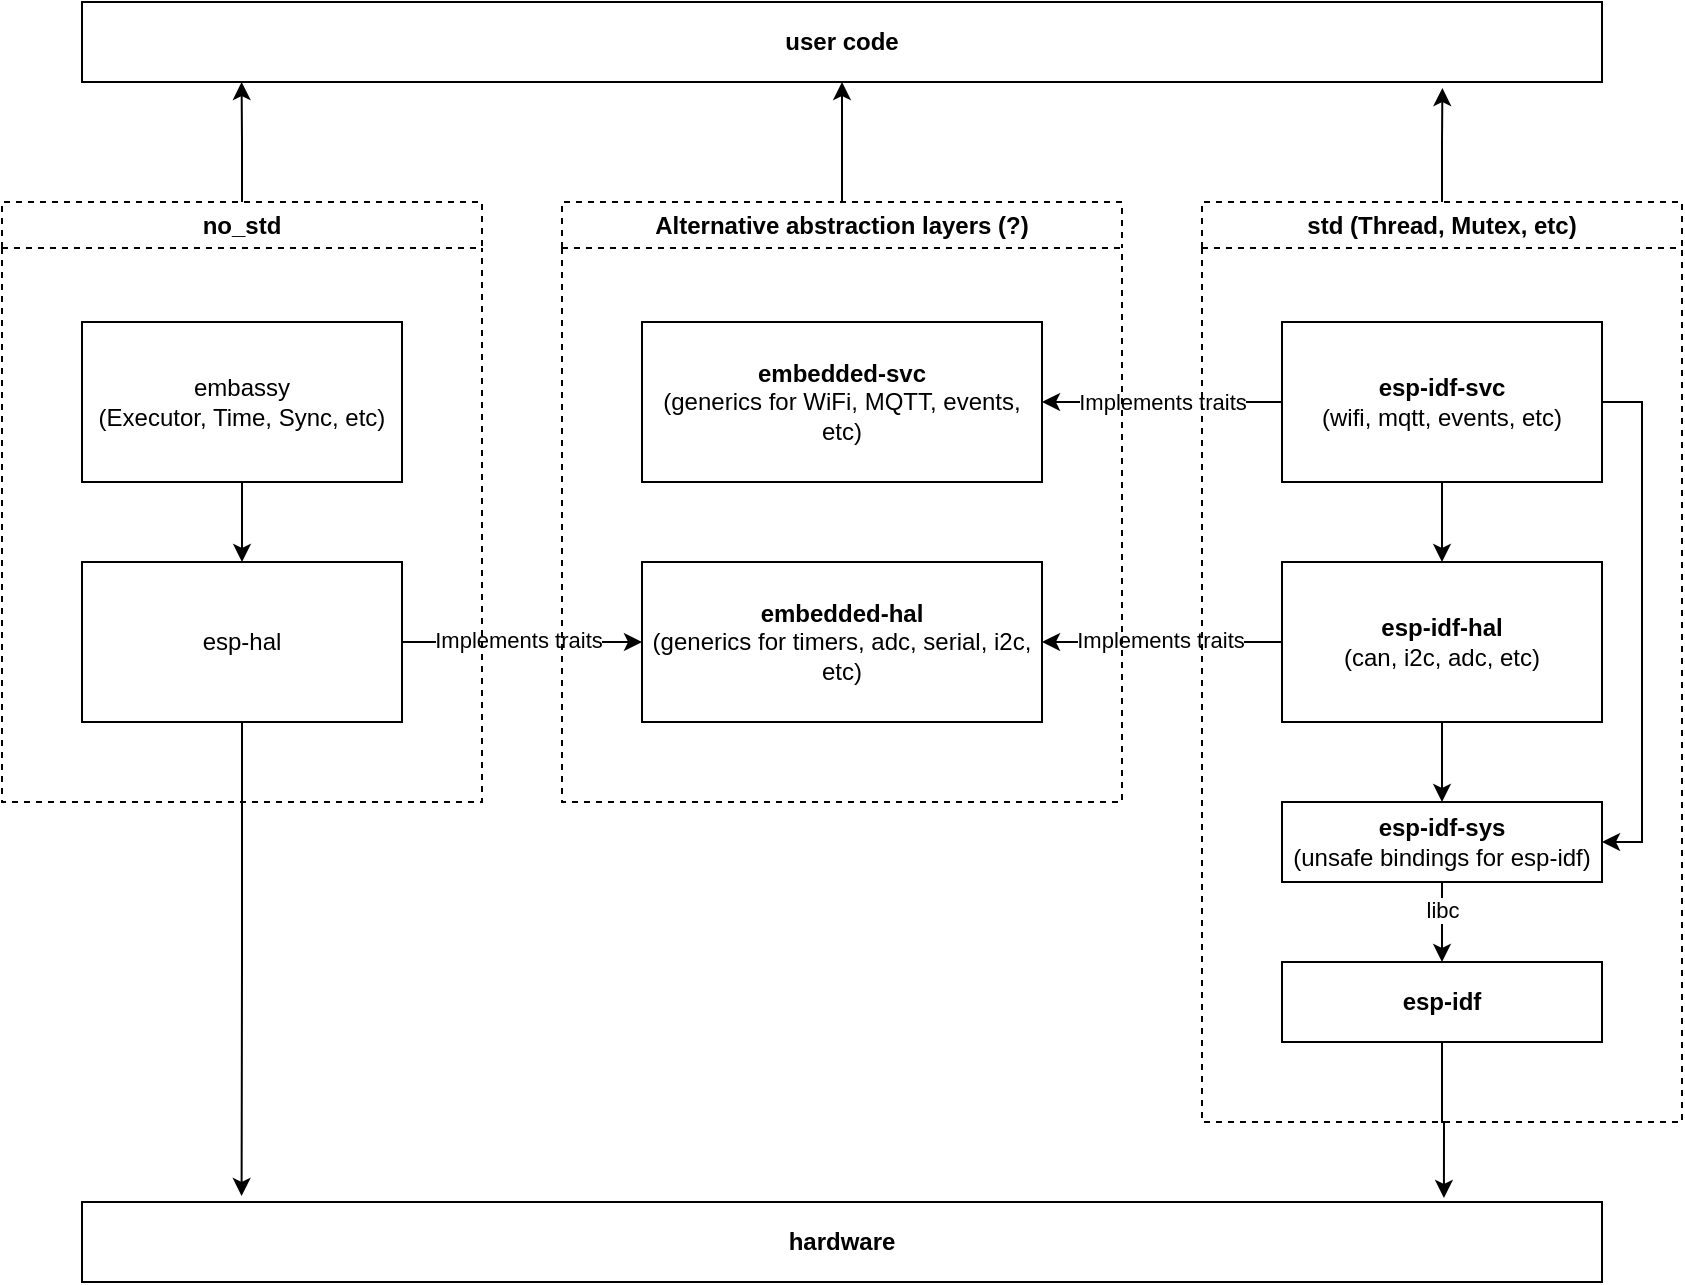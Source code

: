 <mxfile version="21.6.5" type="github">
  <diagram name="Page-1" id="BE7LMMyOL1zGE-bUNsX2">
    <mxGraphModel dx="1114" dy="594" grid="1" gridSize="10" guides="1" tooltips="1" connect="1" arrows="1" fold="1" page="1" pageScale="1" pageWidth="850" pageHeight="1100" math="0" shadow="0">
      <root>
        <mxCell id="0" />
        <mxCell id="1" parent="0" />
        <mxCell id="70zgzVlWEoCHP62ZSl0--28" style="edgeStyle=orthogonalEdgeStyle;rounded=0;orthogonalLoop=1;jettySize=auto;html=1;exitX=0.5;exitY=1;exitDx=0;exitDy=0;entryX=0.105;entryY=-0.075;entryDx=0;entryDy=0;entryPerimeter=0;" edge="1" parent="1" source="70zgzVlWEoCHP62ZSl0--1" target="70zgzVlWEoCHP62ZSl0--7">
          <mxGeometry relative="1" as="geometry" />
        </mxCell>
        <mxCell id="70zgzVlWEoCHP62ZSl0--33" style="edgeStyle=orthogonalEdgeStyle;rounded=0;orthogonalLoop=1;jettySize=auto;html=1;exitX=1;exitY=0.5;exitDx=0;exitDy=0;entryX=0;entryY=0.5;entryDx=0;entryDy=0;" edge="1" parent="1" source="70zgzVlWEoCHP62ZSl0--1" target="70zgzVlWEoCHP62ZSl0--17">
          <mxGeometry relative="1" as="geometry" />
        </mxCell>
        <mxCell id="70zgzVlWEoCHP62ZSl0--34" value="Implements traits" style="edgeLabel;html=1;align=center;verticalAlign=middle;resizable=0;points=[];" vertex="1" connectable="0" parent="70zgzVlWEoCHP62ZSl0--33">
          <mxGeometry x="-0.033" y="1" relative="1" as="geometry">
            <mxPoint as="offset" />
          </mxGeometry>
        </mxCell>
        <mxCell id="70zgzVlWEoCHP62ZSl0--1" value="esp-hal" style="rounded=0;whiteSpace=wrap;html=1;" vertex="1" parent="1">
          <mxGeometry x="40" y="320" width="160" height="80" as="geometry" />
        </mxCell>
        <mxCell id="70zgzVlWEoCHP62ZSl0--29" style="edgeStyle=orthogonalEdgeStyle;rounded=0;orthogonalLoop=1;jettySize=auto;html=1;exitX=0;exitY=0.5;exitDx=0;exitDy=0;entryX=1;entryY=0.5;entryDx=0;entryDy=0;" edge="1" parent="1" source="70zgzVlWEoCHP62ZSl0--2" target="70zgzVlWEoCHP62ZSl0--17">
          <mxGeometry relative="1" as="geometry" />
        </mxCell>
        <mxCell id="70zgzVlWEoCHP62ZSl0--32" value="Implements traits" style="edgeLabel;html=1;align=center;verticalAlign=middle;resizable=0;points=[];" vertex="1" connectable="0" parent="70zgzVlWEoCHP62ZSl0--29">
          <mxGeometry x="0.017" y="-1" relative="1" as="geometry">
            <mxPoint as="offset" />
          </mxGeometry>
        </mxCell>
        <mxCell id="70zgzVlWEoCHP62ZSl0--27" style="edgeStyle=orthogonalEdgeStyle;rounded=0;orthogonalLoop=1;jettySize=auto;html=1;exitX=0.5;exitY=1;exitDx=0;exitDy=0;entryX=0.896;entryY=-0.05;entryDx=0;entryDy=0;entryPerimeter=0;" edge="1" parent="1" source="70zgzVlWEoCHP62ZSl0--5" target="70zgzVlWEoCHP62ZSl0--7">
          <mxGeometry relative="1" as="geometry" />
        </mxCell>
        <mxCell id="70zgzVlWEoCHP62ZSl0--7" value="&lt;b&gt;hardware&lt;/b&gt;" style="whiteSpace=wrap;html=1;rounded=0;" vertex="1" parent="1">
          <mxGeometry x="40" y="640" width="760" height="40" as="geometry" />
        </mxCell>
        <mxCell id="70zgzVlWEoCHP62ZSl0--11" style="edgeStyle=orthogonalEdgeStyle;rounded=0;orthogonalLoop=1;jettySize=auto;html=1;exitX=0.5;exitY=1;exitDx=0;exitDy=0;entryX=0.5;entryY=0;entryDx=0;entryDy=0;" edge="1" parent="1" source="70zgzVlWEoCHP62ZSl0--10" target="70zgzVlWEoCHP62ZSl0--1">
          <mxGeometry relative="1" as="geometry" />
        </mxCell>
        <mxCell id="70zgzVlWEoCHP62ZSl0--10" value="embassy&lt;br&gt;(Executor, Time, Sync, etc)" style="whiteSpace=wrap;html=1;" vertex="1" parent="1">
          <mxGeometry x="40" y="200" width="160" height="80" as="geometry" />
        </mxCell>
        <mxCell id="70zgzVlWEoCHP62ZSl0--17" value="&lt;b&gt;embedded-hal&lt;/b&gt;&lt;br&gt;(generics for timers, adc, serial, i2c, etc)" style="whiteSpace=wrap;html=1;rounded=0;" vertex="1" parent="1">
          <mxGeometry x="320" y="320" width="200" height="80" as="geometry" />
        </mxCell>
        <mxCell id="70zgzVlWEoCHP62ZSl0--19" value="&lt;b&gt;embedded-svc&lt;/b&gt;&lt;br&gt;(generics for WiFi, MQTT, events, etc)" style="whiteSpace=wrap;html=1;" vertex="1" parent="1">
          <mxGeometry x="320" y="200" width="200" height="80" as="geometry" />
        </mxCell>
        <mxCell id="70zgzVlWEoCHP62ZSl0--30" style="edgeStyle=orthogonalEdgeStyle;rounded=0;orthogonalLoop=1;jettySize=auto;html=1;exitX=0;exitY=0.5;exitDx=0;exitDy=0;entryX=1;entryY=0.5;entryDx=0;entryDy=0;" edge="1" parent="1" source="70zgzVlWEoCHP62ZSl0--20" target="70zgzVlWEoCHP62ZSl0--19">
          <mxGeometry relative="1" as="geometry" />
        </mxCell>
        <mxCell id="70zgzVlWEoCHP62ZSl0--37" value="Implements traits" style="edgeLabel;html=1;align=center;verticalAlign=middle;resizable=0;points=[];" vertex="1" connectable="0" parent="70zgzVlWEoCHP62ZSl0--30">
          <mxGeometry relative="1" as="geometry">
            <mxPoint as="offset" />
          </mxGeometry>
        </mxCell>
        <mxCell id="70zgzVlWEoCHP62ZSl0--38" value="&lt;b&gt;user code&lt;/b&gt;" style="whiteSpace=wrap;html=1;" vertex="1" parent="1">
          <mxGeometry x="40" y="40" width="760" height="40" as="geometry" />
        </mxCell>
        <mxCell id="70zgzVlWEoCHP62ZSl0--50" style="edgeStyle=orthogonalEdgeStyle;rounded=0;orthogonalLoop=1;jettySize=auto;html=1;exitX=0.5;exitY=0;exitDx=0;exitDy=0;entryX=0.5;entryY=1;entryDx=0;entryDy=0;" edge="1" parent="1" source="70zgzVlWEoCHP62ZSl0--49" target="70zgzVlWEoCHP62ZSl0--38">
          <mxGeometry relative="1" as="geometry" />
        </mxCell>
        <mxCell id="70zgzVlWEoCHP62ZSl0--49" value="Alternative abstraction layers (?)" style="swimlane;whiteSpace=wrap;html=1;dashed=1;" vertex="1" parent="1">
          <mxGeometry x="280" y="140" width="280" height="300" as="geometry" />
        </mxCell>
        <mxCell id="70zgzVlWEoCHP62ZSl0--52" style="edgeStyle=orthogonalEdgeStyle;rounded=0;orthogonalLoop=1;jettySize=auto;html=1;exitX=0.5;exitY=0;exitDx=0;exitDy=0;entryX=0.105;entryY=1;entryDx=0;entryDy=0;entryPerimeter=0;" edge="1" parent="1" source="70zgzVlWEoCHP62ZSl0--51" target="70zgzVlWEoCHP62ZSl0--38">
          <mxGeometry relative="1" as="geometry" />
        </mxCell>
        <mxCell id="70zgzVlWEoCHP62ZSl0--51" value="no_std" style="swimlane;whiteSpace=wrap;html=1;dashed=1;" vertex="1" parent="1">
          <mxGeometry y="140" width="240" height="300" as="geometry" />
        </mxCell>
        <mxCell id="70zgzVlWEoCHP62ZSl0--54" style="edgeStyle=orthogonalEdgeStyle;rounded=0;orthogonalLoop=1;jettySize=auto;html=1;exitX=0.5;exitY=0;exitDx=0;exitDy=0;entryX=0.895;entryY=1.075;entryDx=0;entryDy=0;entryPerimeter=0;" edge="1" parent="1" source="70zgzVlWEoCHP62ZSl0--53" target="70zgzVlWEoCHP62ZSl0--38">
          <mxGeometry relative="1" as="geometry" />
        </mxCell>
        <mxCell id="70zgzVlWEoCHP62ZSl0--53" value="std (Thread, Mutex, etc)" style="swimlane;whiteSpace=wrap;html=1;dashed=1;" vertex="1" parent="1">
          <mxGeometry x="600" y="140" width="240" height="460" as="geometry" />
        </mxCell>
        <mxCell id="70zgzVlWEoCHP62ZSl0--2" value="&lt;b&gt;esp-idf-hal&lt;br&gt;&lt;/b&gt;(can, i2c, adc, etc)" style="whiteSpace=wrap;html=1;" vertex="1" parent="70zgzVlWEoCHP62ZSl0--53">
          <mxGeometry x="40" y="180" width="160" height="80" as="geometry" />
        </mxCell>
        <mxCell id="70zgzVlWEoCHP62ZSl0--40" style="edgeStyle=orthogonalEdgeStyle;rounded=0;orthogonalLoop=1;jettySize=auto;html=1;exitX=0.5;exitY=1;exitDx=0;exitDy=0;entryX=0.5;entryY=0;entryDx=0;entryDy=0;" edge="1" parent="70zgzVlWEoCHP62ZSl0--53" source="70zgzVlWEoCHP62ZSl0--20" target="70zgzVlWEoCHP62ZSl0--2">
          <mxGeometry relative="1" as="geometry" />
        </mxCell>
        <mxCell id="70zgzVlWEoCHP62ZSl0--20" value="&lt;b&gt;esp-idf-svc&lt;/b&gt;&lt;br&gt;(wifi, mqtt, events, etc)" style="whiteSpace=wrap;html=1;" vertex="1" parent="70zgzVlWEoCHP62ZSl0--53">
          <mxGeometry x="40" y="60" width="160" height="80" as="geometry" />
        </mxCell>
        <mxCell id="70zgzVlWEoCHP62ZSl0--3" value="&lt;b&gt;esp-idf-sys&lt;br&gt;&lt;/b&gt;(unsafe bindings for esp-idf)" style="whiteSpace=wrap;html=1;" vertex="1" parent="70zgzVlWEoCHP62ZSl0--53">
          <mxGeometry x="40" y="300" width="160" height="40" as="geometry" />
        </mxCell>
        <mxCell id="70zgzVlWEoCHP62ZSl0--4" value="" style="edgeStyle=orthogonalEdgeStyle;rounded=0;orthogonalLoop=1;jettySize=auto;html=1;" edge="1" parent="70zgzVlWEoCHP62ZSl0--53" source="70zgzVlWEoCHP62ZSl0--2" target="70zgzVlWEoCHP62ZSl0--3">
          <mxGeometry relative="1" as="geometry" />
        </mxCell>
        <mxCell id="70zgzVlWEoCHP62ZSl0--5" value="&lt;b&gt;esp-idf&lt;/b&gt;" style="whiteSpace=wrap;html=1;" vertex="1" parent="70zgzVlWEoCHP62ZSl0--53">
          <mxGeometry x="40" y="380" width="160" height="40" as="geometry" />
        </mxCell>
        <mxCell id="70zgzVlWEoCHP62ZSl0--39" style="edgeStyle=orthogonalEdgeStyle;rounded=0;orthogonalLoop=1;jettySize=auto;html=1;exitX=1;exitY=0.5;exitDx=0;exitDy=0;entryX=1;entryY=0.5;entryDx=0;entryDy=0;" edge="1" parent="70zgzVlWEoCHP62ZSl0--53" source="70zgzVlWEoCHP62ZSl0--20" target="70zgzVlWEoCHP62ZSl0--3">
          <mxGeometry relative="1" as="geometry" />
        </mxCell>
        <mxCell id="70zgzVlWEoCHP62ZSl0--14" style="edgeStyle=orthogonalEdgeStyle;rounded=0;orthogonalLoop=1;jettySize=auto;html=1;exitX=0.5;exitY=1;exitDx=0;exitDy=0;entryX=0.5;entryY=0;entryDx=0;entryDy=0;" edge="1" parent="70zgzVlWEoCHP62ZSl0--53" source="70zgzVlWEoCHP62ZSl0--3" target="70zgzVlWEoCHP62ZSl0--5">
          <mxGeometry relative="1" as="geometry" />
        </mxCell>
        <mxCell id="70zgzVlWEoCHP62ZSl0--21" value="libc" style="edgeLabel;html=1;align=center;verticalAlign=middle;resizable=0;points=[];" vertex="1" connectable="0" parent="70zgzVlWEoCHP62ZSl0--14">
          <mxGeometry x="-0.3" y="2" relative="1" as="geometry">
            <mxPoint x="-2" as="offset" />
          </mxGeometry>
        </mxCell>
      </root>
    </mxGraphModel>
  </diagram>
</mxfile>
